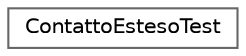 digraph "Grafico della gerarchia delle classi"
{
 // LATEX_PDF_SIZE
  bgcolor="transparent";
  edge [fontname=Helvetica,fontsize=10,labelfontname=Helvetica,labelfontsize=10];
  node [fontname=Helvetica,fontsize=10,shape=box,height=0.2,width=0.4];
  rankdir="LR";
  Node0 [id="Node000000",label="ContattoEstesoTest",height=0.2,width=0.4,color="grey40", fillcolor="white", style="filled",URL="$class_contatto_esteso_test.html",tooltip=" "];
}
